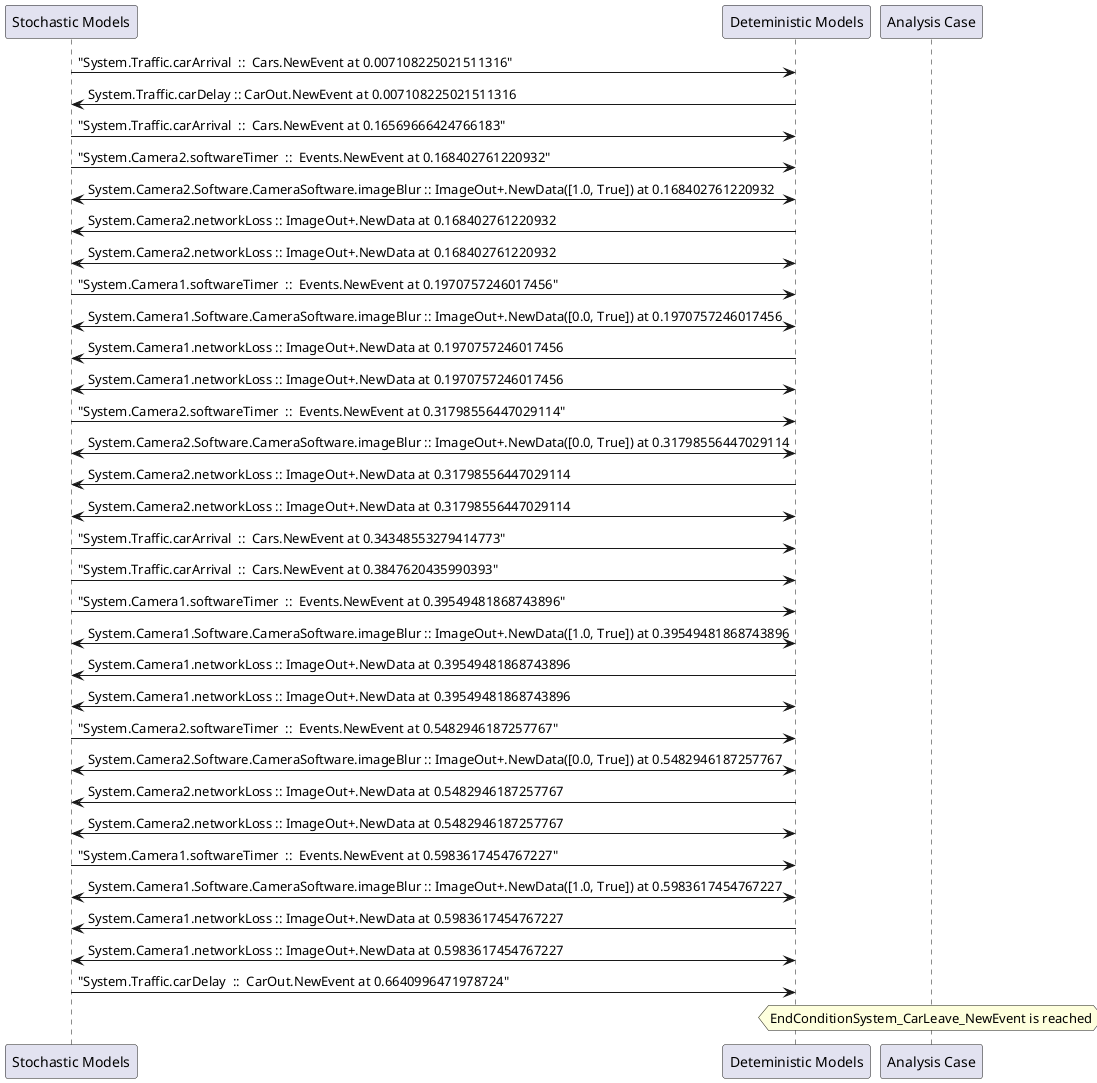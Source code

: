 
	@startuml
	participant "Stochastic Models" as stochmodel
	participant "Deteministic Models" as detmodel
	participant "Analysis Case" as analysis
	{35037_stop} stochmodel -> detmodel : "System.Traffic.carArrival  ::  Cars.NewEvent at 0.007108225021511316"
{35047_start} detmodel -> stochmodel : System.Traffic.carDelay :: CarOut.NewEvent at 0.007108225021511316
{35038_stop} stochmodel -> detmodel : "System.Traffic.carArrival  ::  Cars.NewEvent at 0.16569666424766183"
{35022_stop} stochmodel -> detmodel : "System.Camera2.softwareTimer  ::  Events.NewEvent at 0.168402761220932"
detmodel <-> stochmodel : System.Camera2.Software.CameraSoftware.imageBlur :: ImageOut+.NewData([1.0, True]) at 0.168402761220932
detmodel -> stochmodel : System.Camera2.networkLoss :: ImageOut+.NewData at 0.168402761220932
detmodel <-> stochmodel : System.Camera2.networkLoss :: ImageOut+.NewData at 0.168402761220932
{35006_stop} stochmodel -> detmodel : "System.Camera1.softwareTimer  ::  Events.NewEvent at 0.1970757246017456"
detmodel <-> stochmodel : System.Camera1.Software.CameraSoftware.imageBlur :: ImageOut+.NewData([0.0, True]) at 0.1970757246017456
detmodel -> stochmodel : System.Camera1.networkLoss :: ImageOut+.NewData at 0.1970757246017456
detmodel <-> stochmodel : System.Camera1.networkLoss :: ImageOut+.NewData at 0.1970757246017456
{35023_stop} stochmodel -> detmodel : "System.Camera2.softwareTimer  ::  Events.NewEvent at 0.31798556447029114"
detmodel <-> stochmodel : System.Camera2.Software.CameraSoftware.imageBlur :: ImageOut+.NewData([0.0, True]) at 0.31798556447029114
detmodel -> stochmodel : System.Camera2.networkLoss :: ImageOut+.NewData at 0.31798556447029114
detmodel <-> stochmodel : System.Camera2.networkLoss :: ImageOut+.NewData at 0.31798556447029114
{35039_stop} stochmodel -> detmodel : "System.Traffic.carArrival  ::  Cars.NewEvent at 0.34348553279414773"
{35040_stop} stochmodel -> detmodel : "System.Traffic.carArrival  ::  Cars.NewEvent at 0.3847620435990393"
{35007_stop} stochmodel -> detmodel : "System.Camera1.softwareTimer  ::  Events.NewEvent at 0.39549481868743896"
detmodel <-> stochmodel : System.Camera1.Software.CameraSoftware.imageBlur :: ImageOut+.NewData([1.0, True]) at 0.39549481868743896
detmodel -> stochmodel : System.Camera1.networkLoss :: ImageOut+.NewData at 0.39549481868743896
detmodel <-> stochmodel : System.Camera1.networkLoss :: ImageOut+.NewData at 0.39549481868743896
{35024_stop} stochmodel -> detmodel : "System.Camera2.softwareTimer  ::  Events.NewEvent at 0.5482946187257767"
detmodel <-> stochmodel : System.Camera2.Software.CameraSoftware.imageBlur :: ImageOut+.NewData([0.0, True]) at 0.5482946187257767
detmodel -> stochmodel : System.Camera2.networkLoss :: ImageOut+.NewData at 0.5482946187257767
detmodel <-> stochmodel : System.Camera2.networkLoss :: ImageOut+.NewData at 0.5482946187257767
{35008_stop} stochmodel -> detmodel : "System.Camera1.softwareTimer  ::  Events.NewEvent at 0.5983617454767227"
detmodel <-> stochmodel : System.Camera1.Software.CameraSoftware.imageBlur :: ImageOut+.NewData([1.0, True]) at 0.5983617454767227
detmodel -> stochmodel : System.Camera1.networkLoss :: ImageOut+.NewData at 0.5983617454767227
detmodel <-> stochmodel : System.Camera1.networkLoss :: ImageOut+.NewData at 0.5983617454767227
{35047_stop} stochmodel -> detmodel : "System.Traffic.carDelay  ::  CarOut.NewEvent at 0.6640996471978724"
{35047_start} <-> {35047_stop} : delay
hnote over analysis 
EndConditionSystem_CarLeave_NewEvent is reached
endnote
@enduml